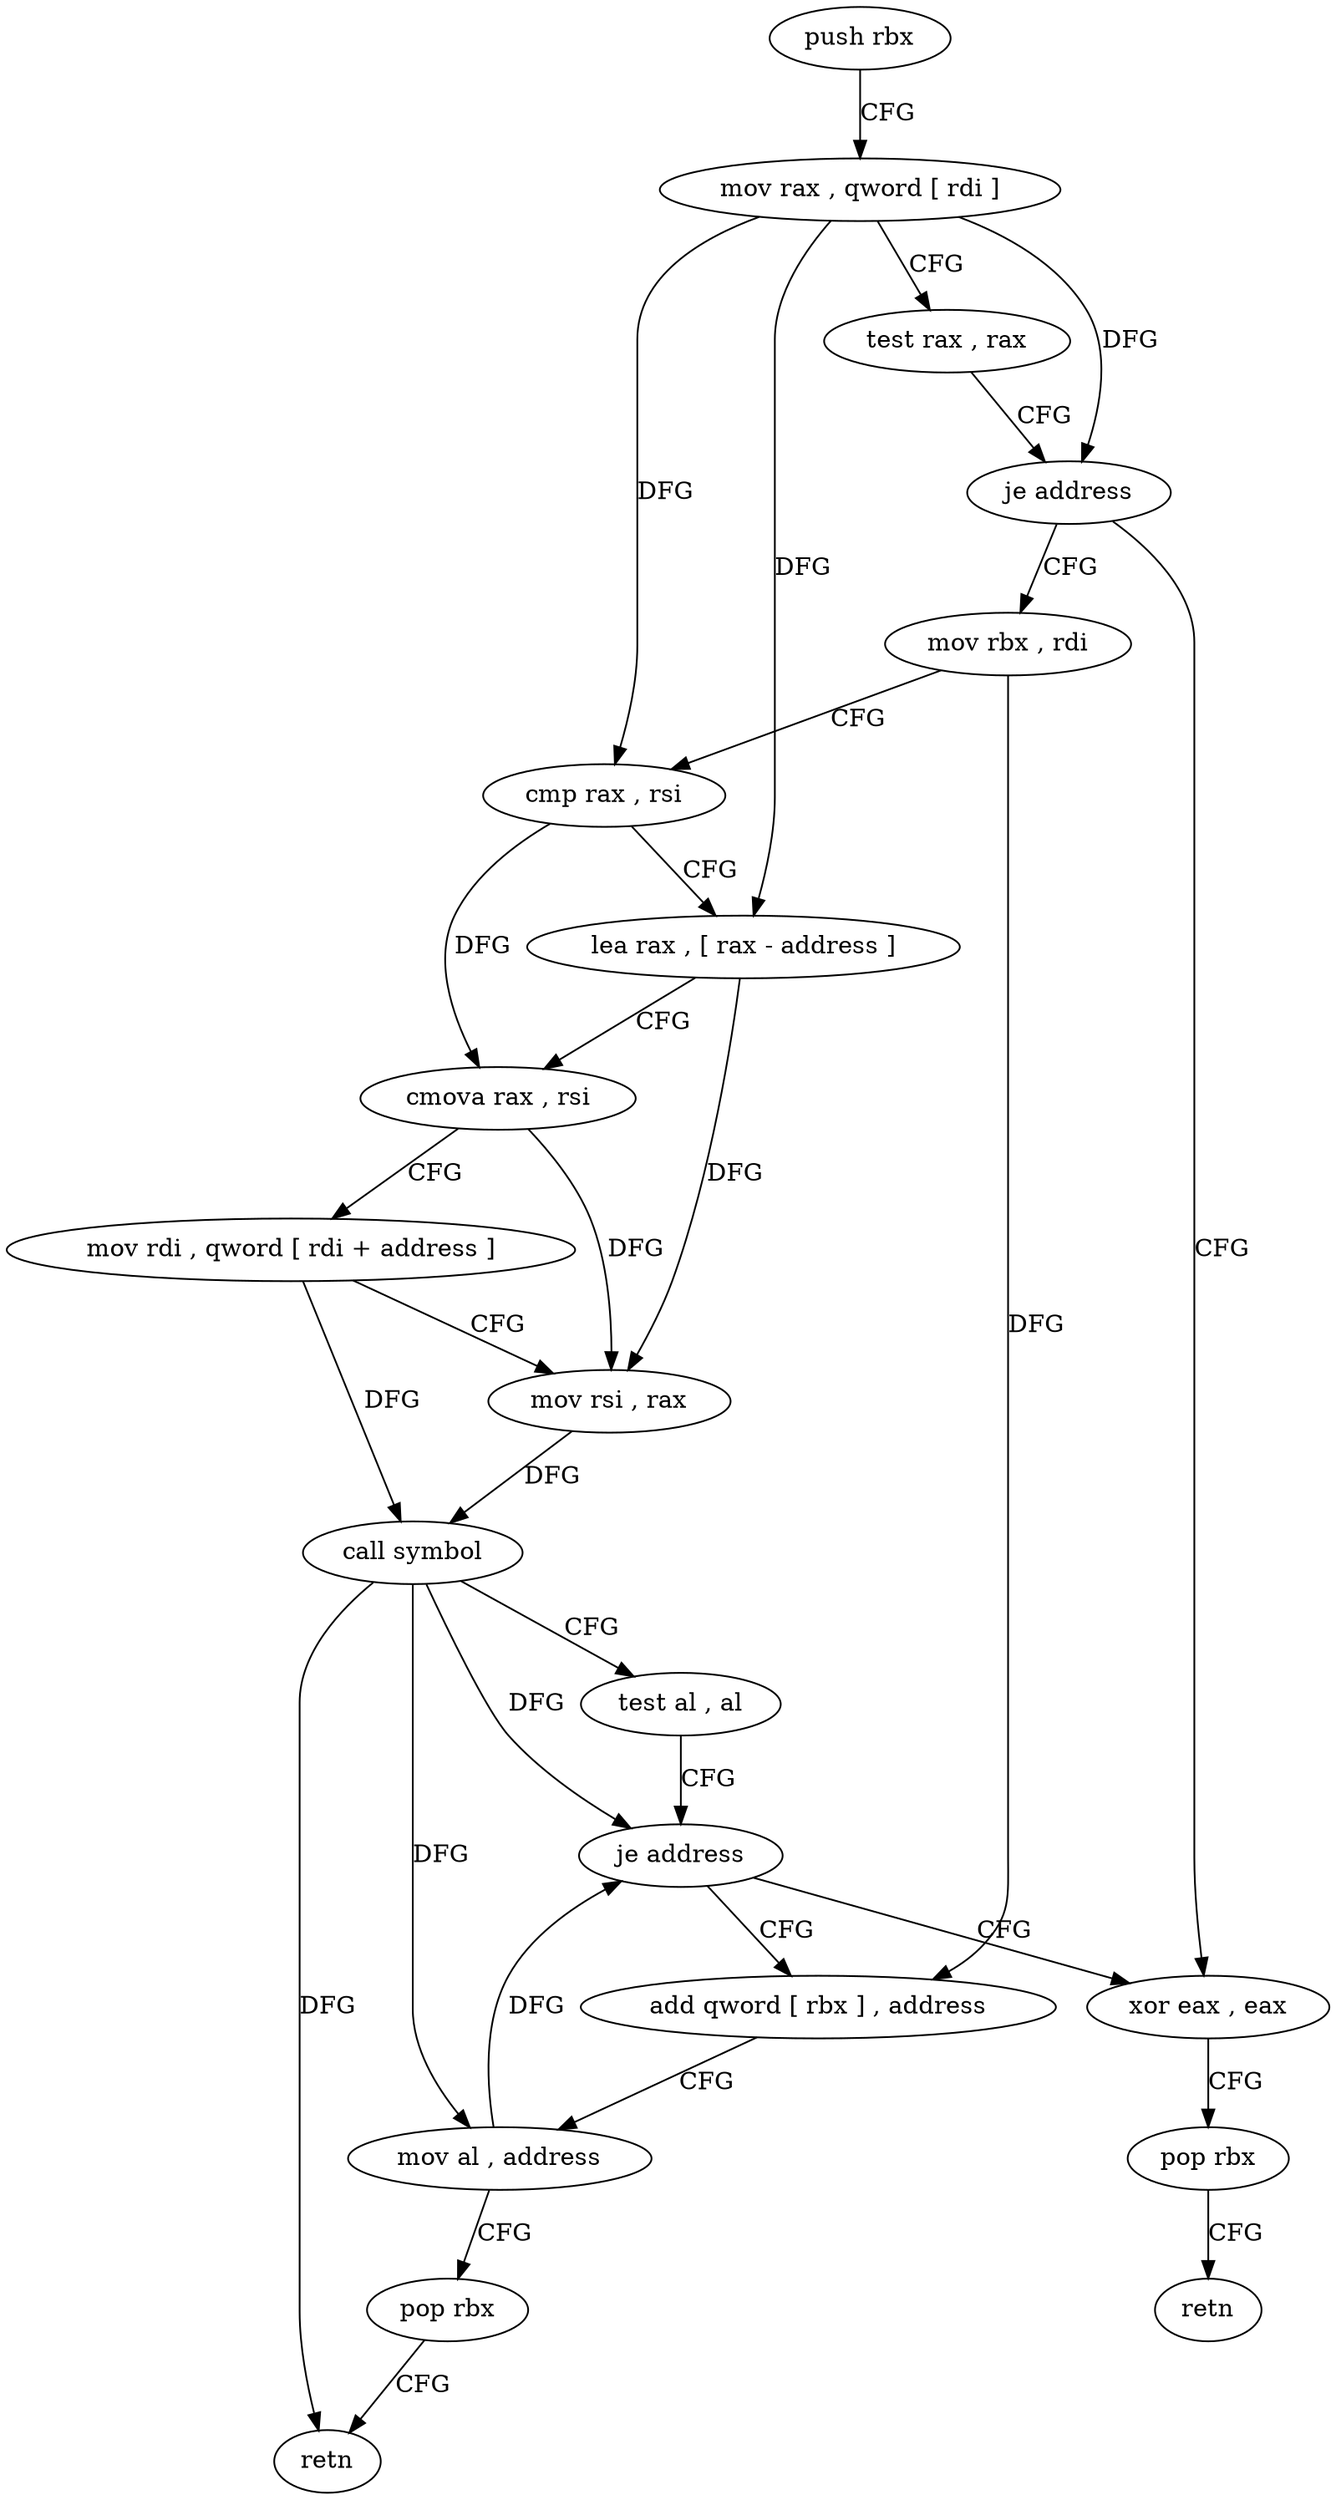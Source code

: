 digraph "func" {
"92672" [label = "push rbx" ]
"92673" [label = "mov rax , qword [ rdi ]" ]
"92676" [label = "test rax , rax" ]
"92679" [label = "je address" ]
"92719" [label = "xor eax , eax" ]
"92681" [label = "mov rbx , rdi" ]
"92721" [label = "pop rbx" ]
"92722" [label = "retn" ]
"92684" [label = "cmp rax , rsi" ]
"92687" [label = "lea rax , [ rax - address ]" ]
"92691" [label = "cmova rax , rsi" ]
"92695" [label = "mov rdi , qword [ rdi + address ]" ]
"92699" [label = "mov rsi , rax" ]
"92702" [label = "call symbol" ]
"92707" [label = "test al , al" ]
"92709" [label = "je address" ]
"92711" [label = "add qword [ rbx ] , address" ]
"92715" [label = "mov al , address" ]
"92717" [label = "pop rbx" ]
"92718" [label = "retn" ]
"92672" -> "92673" [ label = "CFG" ]
"92673" -> "92676" [ label = "CFG" ]
"92673" -> "92679" [ label = "DFG" ]
"92673" -> "92684" [ label = "DFG" ]
"92673" -> "92687" [ label = "DFG" ]
"92676" -> "92679" [ label = "CFG" ]
"92679" -> "92719" [ label = "CFG" ]
"92679" -> "92681" [ label = "CFG" ]
"92719" -> "92721" [ label = "CFG" ]
"92681" -> "92684" [ label = "CFG" ]
"92681" -> "92711" [ label = "DFG" ]
"92721" -> "92722" [ label = "CFG" ]
"92684" -> "92687" [ label = "CFG" ]
"92684" -> "92691" [ label = "DFG" ]
"92687" -> "92691" [ label = "CFG" ]
"92687" -> "92699" [ label = "DFG" ]
"92691" -> "92695" [ label = "CFG" ]
"92691" -> "92699" [ label = "DFG" ]
"92695" -> "92699" [ label = "CFG" ]
"92695" -> "92702" [ label = "DFG" ]
"92699" -> "92702" [ label = "DFG" ]
"92702" -> "92707" [ label = "CFG" ]
"92702" -> "92709" [ label = "DFG" ]
"92702" -> "92715" [ label = "DFG" ]
"92702" -> "92718" [ label = "DFG" ]
"92707" -> "92709" [ label = "CFG" ]
"92709" -> "92719" [ label = "CFG" ]
"92709" -> "92711" [ label = "CFG" ]
"92711" -> "92715" [ label = "CFG" ]
"92715" -> "92717" [ label = "CFG" ]
"92715" -> "92709" [ label = "DFG" ]
"92717" -> "92718" [ label = "CFG" ]
}
